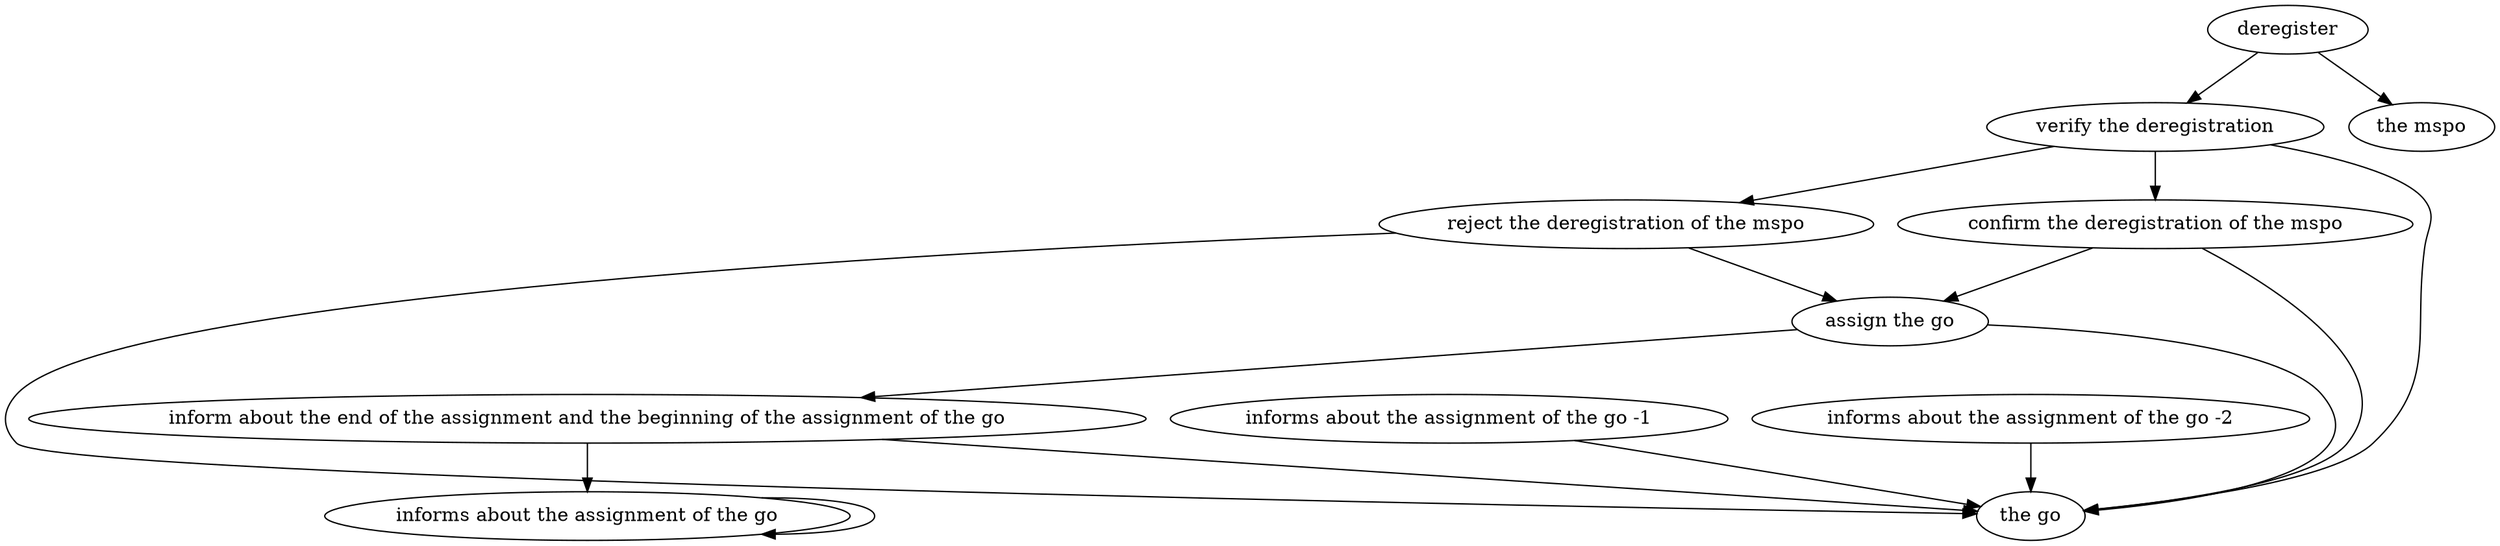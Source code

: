 digraph "doc-10.8" {
	graph [name="doc-10.8"];
	deregister	[attrs="{'type': 'Activity', 'label': 'deregister'}"];
	"verify the deregistration"	[attrs="{'type': 'Activity', 'label': 'verify the deregistration'}"];
	deregister -> "verify the deregistration"	[attrs="{'type': 'flow', 'label': 'flow'}"];
	"the mspo"	[attrs="{'type': 'Actor', 'label': 'the mspo'}"];
	deregister -> "the mspo"	[attrs="{'type': 'actor performer', 'label': 'actor performer'}"];
	"reject the deregistration of the mspo"	[attrs="{'type': 'Activity', 'label': 'reject the deregistration of the mspo'}"];
	"verify the deregistration" -> "reject the deregistration of the mspo"	[attrs="{'type': 'flow', 'label': 'flow'}"];
	"confirm the deregistration of the mspo"	[attrs="{'type': 'Activity', 'label': 'confirm the deregistration of the mspo'}"];
	"verify the deregistration" -> "confirm the deregistration of the mspo"	[attrs="{'type': 'flow', 'label': 'flow'}"];
	"the go"	[attrs="{'type': 'Actor', 'label': 'the go'}"];
	"verify the deregistration" -> "the go"	[attrs="{'type': 'actor performer', 'label': 'actor performer'}"];
	"assign the go"	[attrs="{'type': 'Activity', 'label': 'assign the go'}"];
	"reject the deregistration of the mspo" -> "assign the go"	[attrs="{'type': 'flow', 'label': 'flow'}"];
	"reject the deregistration of the mspo" -> "the go"	[attrs="{'type': 'actor performer', 'label': 'actor performer'}"];
	"confirm the deregistration of the mspo" -> "assign the go"	[attrs="{'type': 'flow', 'label': 'flow'}"];
	"confirm the deregistration of the mspo" -> "the go"	[attrs="{'type': 'actor performer', 'label': 'actor performer'}"];
	"inform about the end of the assignment and the beginning of the assignment of the go"	[attrs="{'type': 'Activity', 'label': 'inform about the end of the assignment and the beginning of the assignment of the go'}"];
	"assign the go" -> "inform about the end of the assignment and the beginning of the assignment of the go"	[attrs="{'type': 'flow', 'label': 'flow'}"];
	"assign the go" -> "the go"	[attrs="{'type': 'actor performer', 'label': 'actor performer'}"];
	"informs about the assignment of the go"	[attrs="{'type': 'Activity', 'label': 'informs about the assignment of the go'}"];
	"inform about the end of the assignment and the beginning of the assignment of the go" -> "informs about the assignment of the go"	[attrs="{'type': 'flow', 'label': 'flow'}"];
	"inform about the end of the assignment and the beginning of the assignment of the go" -> "the go"	[attrs="{'type': 'actor performer', 'label': 'actor performer'}"];
	"informs about the assignment of the go" -> "informs about the assignment of the go"	[attrs="{'type': 'flow', 'label': 'flow'}"];
	"informs about the assignment of the go -1"	[attrs="{'type': 'Activity', 'label': 'informs about the assignment of the go -1'}"];
	"informs about the assignment of the go -1" -> "the go"	[attrs="{'type': 'actor performer', 'label': 'actor performer'}"];
	"informs about the assignment of the go -2"	[attrs="{'type': 'Activity', 'label': 'informs about the assignment of the go -2'}"];
	"informs about the assignment of the go -2" -> "the go"	[attrs="{'type': 'actor performer', 'label': 'actor performer'}"];
}
